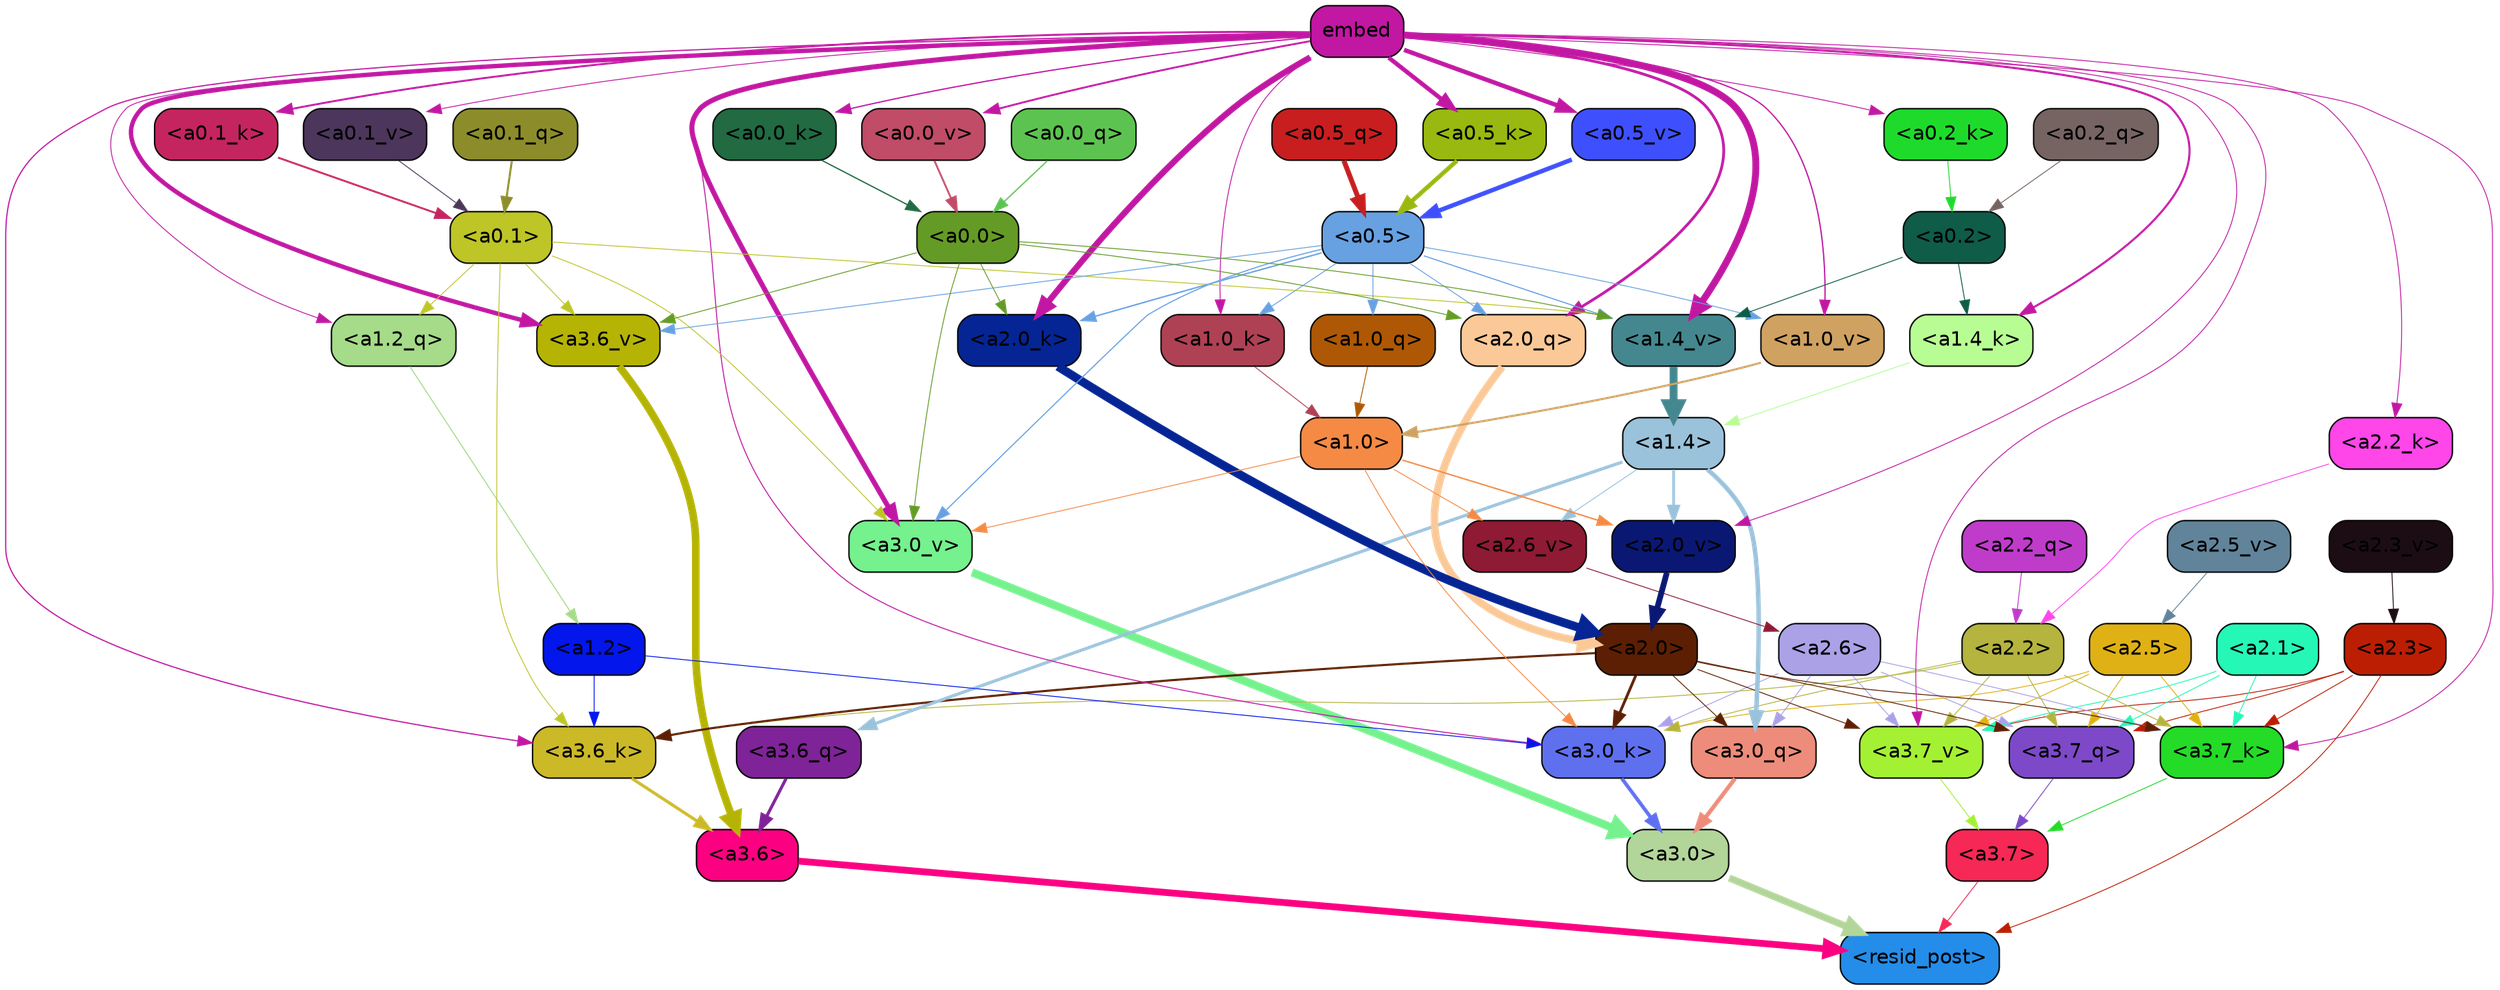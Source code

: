 strict digraph "" {
	graph [bgcolor=transparent,
		layout=dot,
		overlap=false,
		splines=true
	];
	"<a3.7>"	[color=black,
		fillcolor="#f62855",
		fontname=Helvetica,
		shape=box,
		style="filled, rounded"];
	"<resid_post>"	[color=black,
		fillcolor="#248de9",
		fontname=Helvetica,
		shape=box,
		style="filled, rounded"];
	"<a3.7>" -> "<resid_post>"	[color="#f62855",
		penwidth=0.6];
	"<a3.6>"	[color=black,
		fillcolor="#fb0181",
		fontname=Helvetica,
		shape=box,
		style="filled, rounded"];
	"<a3.6>" -> "<resid_post>"	[color="#fb0181",
		penwidth=4.7534414529800415];
	"<a3.0>"	[color=black,
		fillcolor="#b2d599",
		fontname=Helvetica,
		shape=box,
		style="filled, rounded"];
	"<a3.0>" -> "<resid_post>"	[color="#b2d599",
		penwidth=4.898576855659485];
	"<a2.3>"	[color=black,
		fillcolor="#bc1e04",
		fontname=Helvetica,
		shape=box,
		style="filled, rounded"];
	"<a2.3>" -> "<resid_post>"	[color="#bc1e04",
		penwidth=0.6];
	"<a3.7_q>"	[color=black,
		fillcolor="#7d49c9",
		fontname=Helvetica,
		shape=box,
		style="filled, rounded"];
	"<a2.3>" -> "<a3.7_q>"	[color="#bc1e04",
		penwidth=0.6];
	"<a3.7_k>"	[color=black,
		fillcolor="#24db28",
		fontname=Helvetica,
		shape=box,
		style="filled, rounded"];
	"<a2.3>" -> "<a3.7_k>"	[color="#bc1e04",
		penwidth=0.6];
	"<a3.7_v>"	[color=black,
		fillcolor="#a4f133",
		fontname=Helvetica,
		shape=box,
		style="filled, rounded"];
	"<a2.3>" -> "<a3.7_v>"	[color="#bc1e04",
		penwidth=0.6];
	"<a3.7_q>" -> "<a3.7>"	[color="#7d49c9",
		penwidth=0.6];
	"<a3.6_q>"	[color=black,
		fillcolor="#7f2398",
		fontname=Helvetica,
		shape=box,
		style="filled, rounded"];
	"<a3.6_q>" -> "<a3.6>"	[color="#7f2398",
		penwidth=2.160832464694977];
	"<a3.0_q>"	[color=black,
		fillcolor="#ed8c7a",
		fontname=Helvetica,
		shape=box,
		style="filled, rounded"];
	"<a3.0_q>" -> "<a3.0>"	[color="#ed8c7a",
		penwidth=2.870753765106201];
	"<a3.7_k>" -> "<a3.7>"	[color="#24db28",
		penwidth=0.6];
	"<a3.6_k>"	[color=black,
		fillcolor="#ccb928",
		fontname=Helvetica,
		shape=box,
		style="filled, rounded"];
	"<a3.6_k>" -> "<a3.6>"	[color="#ccb928",
		penwidth=2.13908451795578];
	"<a3.0_k>"	[color=black,
		fillcolor="#5f70ef",
		fontname=Helvetica,
		shape=box,
		style="filled, rounded"];
	"<a3.0_k>" -> "<a3.0>"	[color="#5f70ef",
		penwidth=2.520303964614868];
	"<a3.7_v>" -> "<a3.7>"	[color="#a4f133",
		penwidth=0.6];
	"<a3.6_v>"	[color=black,
		fillcolor="#b5b405",
		fontname=Helvetica,
		shape=box,
		style="filled, rounded"];
	"<a3.6_v>" -> "<a3.6>"	[color="#b5b405",
		penwidth=5.297133803367615];
	"<a3.0_v>"	[color=black,
		fillcolor="#75f18d",
		fontname=Helvetica,
		shape=box,
		style="filled, rounded"];
	"<a3.0_v>" -> "<a3.0>"	[color="#75f18d",
		penwidth=5.680712580680847];
	"<a2.6>"	[color=black,
		fillcolor="#aaa1e7",
		fontname=Helvetica,
		shape=box,
		style="filled, rounded"];
	"<a2.6>" -> "<a3.7_q>"	[color="#aaa1e7",
		penwidth=0.6];
	"<a2.6>" -> "<a3.0_q>"	[color="#aaa1e7",
		penwidth=0.6];
	"<a2.6>" -> "<a3.7_k>"	[color="#aaa1e7",
		penwidth=0.6];
	"<a2.6>" -> "<a3.0_k>"	[color="#aaa1e7",
		penwidth=0.6];
	"<a2.6>" -> "<a3.7_v>"	[color="#aaa1e7",
		penwidth=0.6];
	"<a2.5>"	[color=black,
		fillcolor="#dfb115",
		fontname=Helvetica,
		shape=box,
		style="filled, rounded"];
	"<a2.5>" -> "<a3.7_q>"	[color="#dfb115",
		penwidth=0.6];
	"<a2.5>" -> "<a3.7_k>"	[color="#dfb115",
		penwidth=0.6];
	"<a2.5>" -> "<a3.0_k>"	[color="#dfb115",
		penwidth=0.6];
	"<a2.5>" -> "<a3.7_v>"	[color="#dfb115",
		penwidth=0.6];
	"<a2.2>"	[color=black,
		fillcolor="#b4b43e",
		fontname=Helvetica,
		shape=box,
		style="filled, rounded"];
	"<a2.2>" -> "<a3.7_q>"	[color="#b4b43e",
		penwidth=0.6];
	"<a2.2>" -> "<a3.7_k>"	[color="#b4b43e",
		penwidth=0.6];
	"<a2.2>" -> "<a3.6_k>"	[color="#b4b43e",
		penwidth=0.6];
	"<a2.2>" -> "<a3.0_k>"	[color="#b4b43e",
		penwidth=0.6];
	"<a2.2>" -> "<a3.7_v>"	[color="#b4b43e",
		penwidth=0.6];
	"<a2.1>"	[color=black,
		fillcolor="#25f7b7",
		fontname=Helvetica,
		shape=box,
		style="filled, rounded"];
	"<a2.1>" -> "<a3.7_q>"	[color="#25f7b7",
		penwidth=0.6];
	"<a2.1>" -> "<a3.7_k>"	[color="#25f7b7",
		penwidth=0.6];
	"<a2.1>" -> "<a3.7_v>"	[color="#25f7b7",
		penwidth=0.6];
	"<a2.0>"	[color=black,
		fillcolor="#5d1f03",
		fontname=Helvetica,
		shape=box,
		style="filled, rounded"];
	"<a2.0>" -> "<a3.7_q>"	[color="#5d1f03",
		penwidth=0.6];
	"<a2.0>" -> "<a3.0_q>"	[color="#5d1f03",
		penwidth=0.6];
	"<a2.0>" -> "<a3.7_k>"	[color="#5d1f03",
		penwidth=0.6];
	"<a2.0>" -> "<a3.6_k>"	[color="#5d1f03",
		penwidth=1.4807794839143753];
	"<a2.0>" -> "<a3.0_k>"	[color="#5d1f03",
		penwidth=1.9436544477939606];
	"<a2.0>" -> "<a3.7_v>"	[color="#5d1f03",
		penwidth=0.6];
	"<a1.4>"	[color=black,
		fillcolor="#9ac2db",
		fontname=Helvetica,
		shape=box,
		style="filled, rounded"];
	"<a1.4>" -> "<a3.6_q>"	[color="#9ac2db",
		penwidth=2.1635248363018036];
	"<a1.4>" -> "<a3.0_q>"	[color="#9ac2db",
		penwidth=3.1362746953964233];
	"<a2.6_v>"	[color=black,
		fillcolor="#8e1a33",
		fontname=Helvetica,
		shape=box,
		style="filled, rounded"];
	"<a1.4>" -> "<a2.6_v>"	[color="#9ac2db",
		penwidth=0.6];
	"<a2.0_v>"	[color=black,
		fillcolor="#0a1873",
		fontname=Helvetica,
		shape=box,
		style="filled, rounded"];
	"<a1.4>" -> "<a2.0_v>"	[color="#9ac2db",
		penwidth=1.9271827340126038];
	embed	[color=black,
		fillcolor="#c117a2",
		fontname=Helvetica,
		shape=box,
		style="filled, rounded"];
	embed -> "<a3.7_k>"	[color="#c117a2",
		penwidth=0.6];
	embed -> "<a3.6_k>"	[color="#c117a2",
		penwidth=0.8202246725559235];
	embed -> "<a3.0_k>"	[color="#c117a2",
		penwidth=0.6771316379308701];
	embed -> "<a3.7_v>"	[color="#c117a2",
		penwidth=0.6];
	embed -> "<a3.6_v>"	[color="#c117a2",
		penwidth=3.067279100418091];
	embed -> "<a3.0_v>"	[color="#c117a2",
		penwidth=3.5202720761299133];
	"<a2.0_q>"	[color=black,
		fillcolor="#fbc998",
		fontname=Helvetica,
		shape=box,
		style="filled, rounded"];
	embed -> "<a2.0_q>"	[color="#c117a2",
		penwidth=1.9194039106369019];
	"<a2.2_k>"	[color=black,
		fillcolor="#fe46e9",
		fontname=Helvetica,
		shape=box,
		style="filled, rounded"];
	embed -> "<a2.2_k>"	[color="#c117a2",
		penwidth=0.6];
	"<a2.0_k>"	[color=black,
		fillcolor="#052594",
		fontname=Helvetica,
		shape=box,
		style="filled, rounded"];
	embed -> "<a2.0_k>"	[color="#c117a2",
		penwidth=4.28515887260437];
	embed -> "<a2.0_v>"	[color="#c117a2",
		penwidth=0.6];
	"<a1.2_q>"	[color=black,
		fillcolor="#a5db89",
		fontname=Helvetica,
		shape=box,
		style="filled, rounded"];
	embed -> "<a1.2_q>"	[color="#c117a2",
		penwidth=0.6];
	"<a1.4_k>"	[color=black,
		fillcolor="#b8fd94",
		fontname=Helvetica,
		shape=box,
		style="filled, rounded"];
	embed -> "<a1.4_k>"	[color="#c117a2",
		penwidth=1.441945195198059];
	"<a1.0_k>"	[color=black,
		fillcolor="#af4155",
		fontname=Helvetica,
		shape=box,
		style="filled, rounded"];
	embed -> "<a1.0_k>"	[color="#c117a2",
		penwidth=0.6];
	"<a1.4_v>"	[color=black,
		fillcolor="#45878f",
		fontname=Helvetica,
		shape=box,
		style="filled, rounded"];
	embed -> "<a1.4_v>"	[color="#c117a2",
		penwidth=4.830149412155151];
	"<a1.0_v>"	[color=black,
		fillcolor="#cfa262",
		fontname=Helvetica,
		shape=box,
		style="filled, rounded"];
	embed -> "<a1.0_v>"	[color="#c117a2",
		penwidth=0.8981428295373917];
	"<a0.5_k>"	[color=black,
		fillcolor="#99b910",
		fontname=Helvetica,
		shape=box,
		style="filled, rounded"];
	embed -> "<a0.5_k>"	[color="#c117a2",
		penwidth=3.0170571208000183];
	"<a0.2_k>"	[color=black,
		fillcolor="#1edb2b",
		fontname=Helvetica,
		shape=box,
		style="filled, rounded"];
	embed -> "<a0.2_k>"	[color="#c117a2",
		penwidth=0.6];
	"<a0.1_k>"	[color=black,
		fillcolor="#c5255f",
		fontname=Helvetica,
		shape=box,
		style="filled, rounded"];
	embed -> "<a0.1_k>"	[color="#c117a2",
		penwidth=1.3217520713806152];
	"<a0.0_k>"	[color=black,
		fillcolor="#216a42",
		fontname=Helvetica,
		shape=box,
		style="filled, rounded"];
	embed -> "<a0.0_k>"	[color="#c117a2",
		penwidth=0.8782142400741577];
	"<a0.5_v>"	[color=black,
		fillcolor="#3e50fd",
		fontname=Helvetica,
		shape=box,
		style="filled, rounded"];
	embed -> "<a0.5_v>"	[color="#c117a2",
		penwidth=3.074461340904236];
	"<a0.1_v>"	[color=black,
		fillcolor="#4c365b",
		fontname=Helvetica,
		shape=box,
		style="filled, rounded"];
	embed -> "<a0.1_v>"	[color="#c117a2",
		penwidth=0.6];
	"<a0.0_v>"	[color=black,
		fillcolor="#c04c67",
		fontname=Helvetica,
		shape=box,
		style="filled, rounded"];
	embed -> "<a0.0_v>"	[color="#c117a2",
		penwidth=1.2872365713119507];
	"<a1.2>"	[color=black,
		fillcolor="#0316ec",
		fontname=Helvetica,
		shape=box,
		style="filled, rounded"];
	"<a1.2>" -> "<a3.6_k>"	[color="#0316ec",
		penwidth=0.6];
	"<a1.2>" -> "<a3.0_k>"	[color="#0316ec",
		penwidth=0.6];
	"<a0.1>"	[color=black,
		fillcolor="#bec527",
		fontname=Helvetica,
		shape=box,
		style="filled, rounded"];
	"<a0.1>" -> "<a3.6_k>"	[color="#bec527",
		penwidth=0.6];
	"<a0.1>" -> "<a3.6_v>"	[color="#bec527",
		penwidth=0.6];
	"<a0.1>" -> "<a3.0_v>"	[color="#bec527",
		penwidth=0.6];
	"<a0.1>" -> "<a1.2_q>"	[color="#bec527",
		penwidth=0.6];
	"<a0.1>" -> "<a1.4_v>"	[color="#bec527",
		penwidth=0.6];
	"<a1.0>"	[color=black,
		fillcolor="#f58a45",
		fontname=Helvetica,
		shape=box,
		style="filled, rounded"];
	"<a1.0>" -> "<a3.0_k>"	[color="#f58a45",
		penwidth=0.6];
	"<a1.0>" -> "<a3.0_v>"	[color="#f58a45",
		penwidth=0.6];
	"<a1.0>" -> "<a2.6_v>"	[color="#f58a45",
		penwidth=0.6];
	"<a1.0>" -> "<a2.0_v>"	[color="#f58a45",
		penwidth=0.9754131138324738];
	"<a0.5>"	[color=black,
		fillcolor="#67a1e2",
		fontname=Helvetica,
		shape=box,
		style="filled, rounded"];
	"<a0.5>" -> "<a3.6_v>"	[color="#67a1e2",
		penwidth=0.6];
	"<a0.5>" -> "<a3.0_v>"	[color="#67a1e2",
		penwidth=0.764040544629097];
	"<a0.5>" -> "<a2.0_q>"	[color="#67a1e2",
		penwidth=0.6];
	"<a0.5>" -> "<a2.0_k>"	[color="#67a1e2",
		penwidth=0.9763890504837036];
	"<a1.0_q>"	[color=black,
		fillcolor="#ae5806",
		fontname=Helvetica,
		shape=box,
		style="filled, rounded"];
	"<a0.5>" -> "<a1.0_q>"	[color="#67a1e2",
		penwidth=0.6];
	"<a0.5>" -> "<a1.0_k>"	[color="#67a1e2",
		penwidth=0.6];
	"<a0.5>" -> "<a1.4_v>"	[color="#67a1e2",
		penwidth=0.7723740935325623];
	"<a0.5>" -> "<a1.0_v>"	[color="#67a1e2",
		penwidth=0.6];
	"<a0.0>"	[color=black,
		fillcolor="#649b26",
		fontname=Helvetica,
		shape=box,
		style="filled, rounded"];
	"<a0.0>" -> "<a3.6_v>"	[color="#649b26",
		penwidth=0.6];
	"<a0.0>" -> "<a3.0_v>"	[color="#649b26",
		penwidth=0.6];
	"<a0.0>" -> "<a2.0_q>"	[color="#649b26",
		penwidth=0.6];
	"<a0.0>" -> "<a2.0_k>"	[color="#649b26",
		penwidth=0.6];
	"<a0.0>" -> "<a1.4_v>"	[color="#649b26",
		penwidth=0.6];
	"<a2.2_q>"	[color=black,
		fillcolor="#bf3ccb",
		fontname=Helvetica,
		shape=box,
		style="filled, rounded"];
	"<a2.2_q>" -> "<a2.2>"	[color="#bf3ccb",
		penwidth=0.6];
	"<a2.0_q>" -> "<a2.0>"	[color="#fbc998",
		penwidth=5.313405752182007];
	"<a2.2_k>" -> "<a2.2>"	[color="#fe46e9",
		penwidth=0.6];
	"<a2.0_k>" -> "<a2.0>"	[color="#052594",
		penwidth=6.029795527458191];
	"<a2.6_v>" -> "<a2.6>"	[color="#8e1a33",
		penwidth=0.6];
	"<a2.5_v>"	[color=black,
		fillcolor="#61849b",
		fontname=Helvetica,
		shape=box,
		style="filled, rounded"];
	"<a2.5_v>" -> "<a2.5>"	[color="#61849b",
		penwidth=0.6];
	"<a2.3_v>"	[color=black,
		fillcolor="#1c0d15",
		fontname=Helvetica,
		shape=box,
		style="filled, rounded"];
	"<a2.3_v>" -> "<a2.3>"	[color="#1c0d15",
		penwidth=0.6];
	"<a2.0_v>" -> "<a2.0>"	[color="#0a1873",
		penwidth=4.041402816772461];
	"<a1.2_q>" -> "<a1.2>"	[color="#a5db89",
		penwidth=0.6924253702163696];
	"<a1.0_q>" -> "<a1.0>"	[color="#ae5806",
		penwidth=0.6];
	"<a1.4_k>" -> "<a1.4>"	[color="#b8fd94",
		penwidth=0.6];
	"<a1.0_k>" -> "<a1.0>"	[color="#af4155",
		penwidth=0.6];
	"<a1.4_v>" -> "<a1.4>"	[color="#45878f",
		penwidth=5.515027642250061];
	"<a1.0_v>" -> "<a1.0>"	[color="#cfa262",
		penwidth=1.4252789914608002];
	"<a0.2>"	[color=black,
		fillcolor="#0f5c48",
		fontname=Helvetica,
		shape=box,
		style="filled, rounded"];
	"<a0.2>" -> "<a1.4_k>"	[color="#0f5c48",
		penwidth=0.6];
	"<a0.2>" -> "<a1.4_v>"	[color="#0f5c48",
		penwidth=0.6];
	"<a0.5_q>"	[color=black,
		fillcolor="#c81e20",
		fontname=Helvetica,
		shape=box,
		style="filled, rounded"];
	"<a0.5_q>" -> "<a0.5>"	[color="#c81e20",
		penwidth=3.470327615737915];
	"<a0.2_q>"	[color=black,
		fillcolor="#766463",
		fontname=Helvetica,
		shape=box,
		style="filled, rounded"];
	"<a0.2_q>" -> "<a0.2>"	[color="#766463",
		penwidth=0.6];
	"<a0.1_q>"	[color=black,
		fillcolor="#8c8d2a",
		fontname=Helvetica,
		shape=box,
		style="filled, rounded"];
	"<a0.1_q>" -> "<a0.1>"	[color="#8c8d2a",
		penwidth=1.4035804867744446];
	"<a0.0_q>"	[color=black,
		fillcolor="#5dc350",
		fontname=Helvetica,
		shape=box,
		style="filled, rounded"];
	"<a0.0_q>" -> "<a0.0>"	[color="#5dc350",
		penwidth=0.8884857892990112];
	"<a0.5_k>" -> "<a0.5>"	[color="#99b910",
		penwidth=3.017053723335266];
	"<a0.2_k>" -> "<a0.2>"	[color="#1edb2b",
		penwidth=0.6];
	"<a0.1_k>" -> "<a0.1>"	[color="#c5255f",
		penwidth=1.3217589855194092];
	"<a0.0_k>" -> "<a0.0>"	[color="#216a42",
		penwidth=0.8782260417938232];
	"<a0.5_v>" -> "<a0.5>"	[color="#3e50fd",
		penwidth=3.088594377040863];
	"<a0.1_v>" -> "<a0.1>"	[color="#4c365b",
		penwidth=0.6];
	"<a0.0_v>" -> "<a0.0>"	[color="#c04c67",
		penwidth=1.2872320413589478];
}
